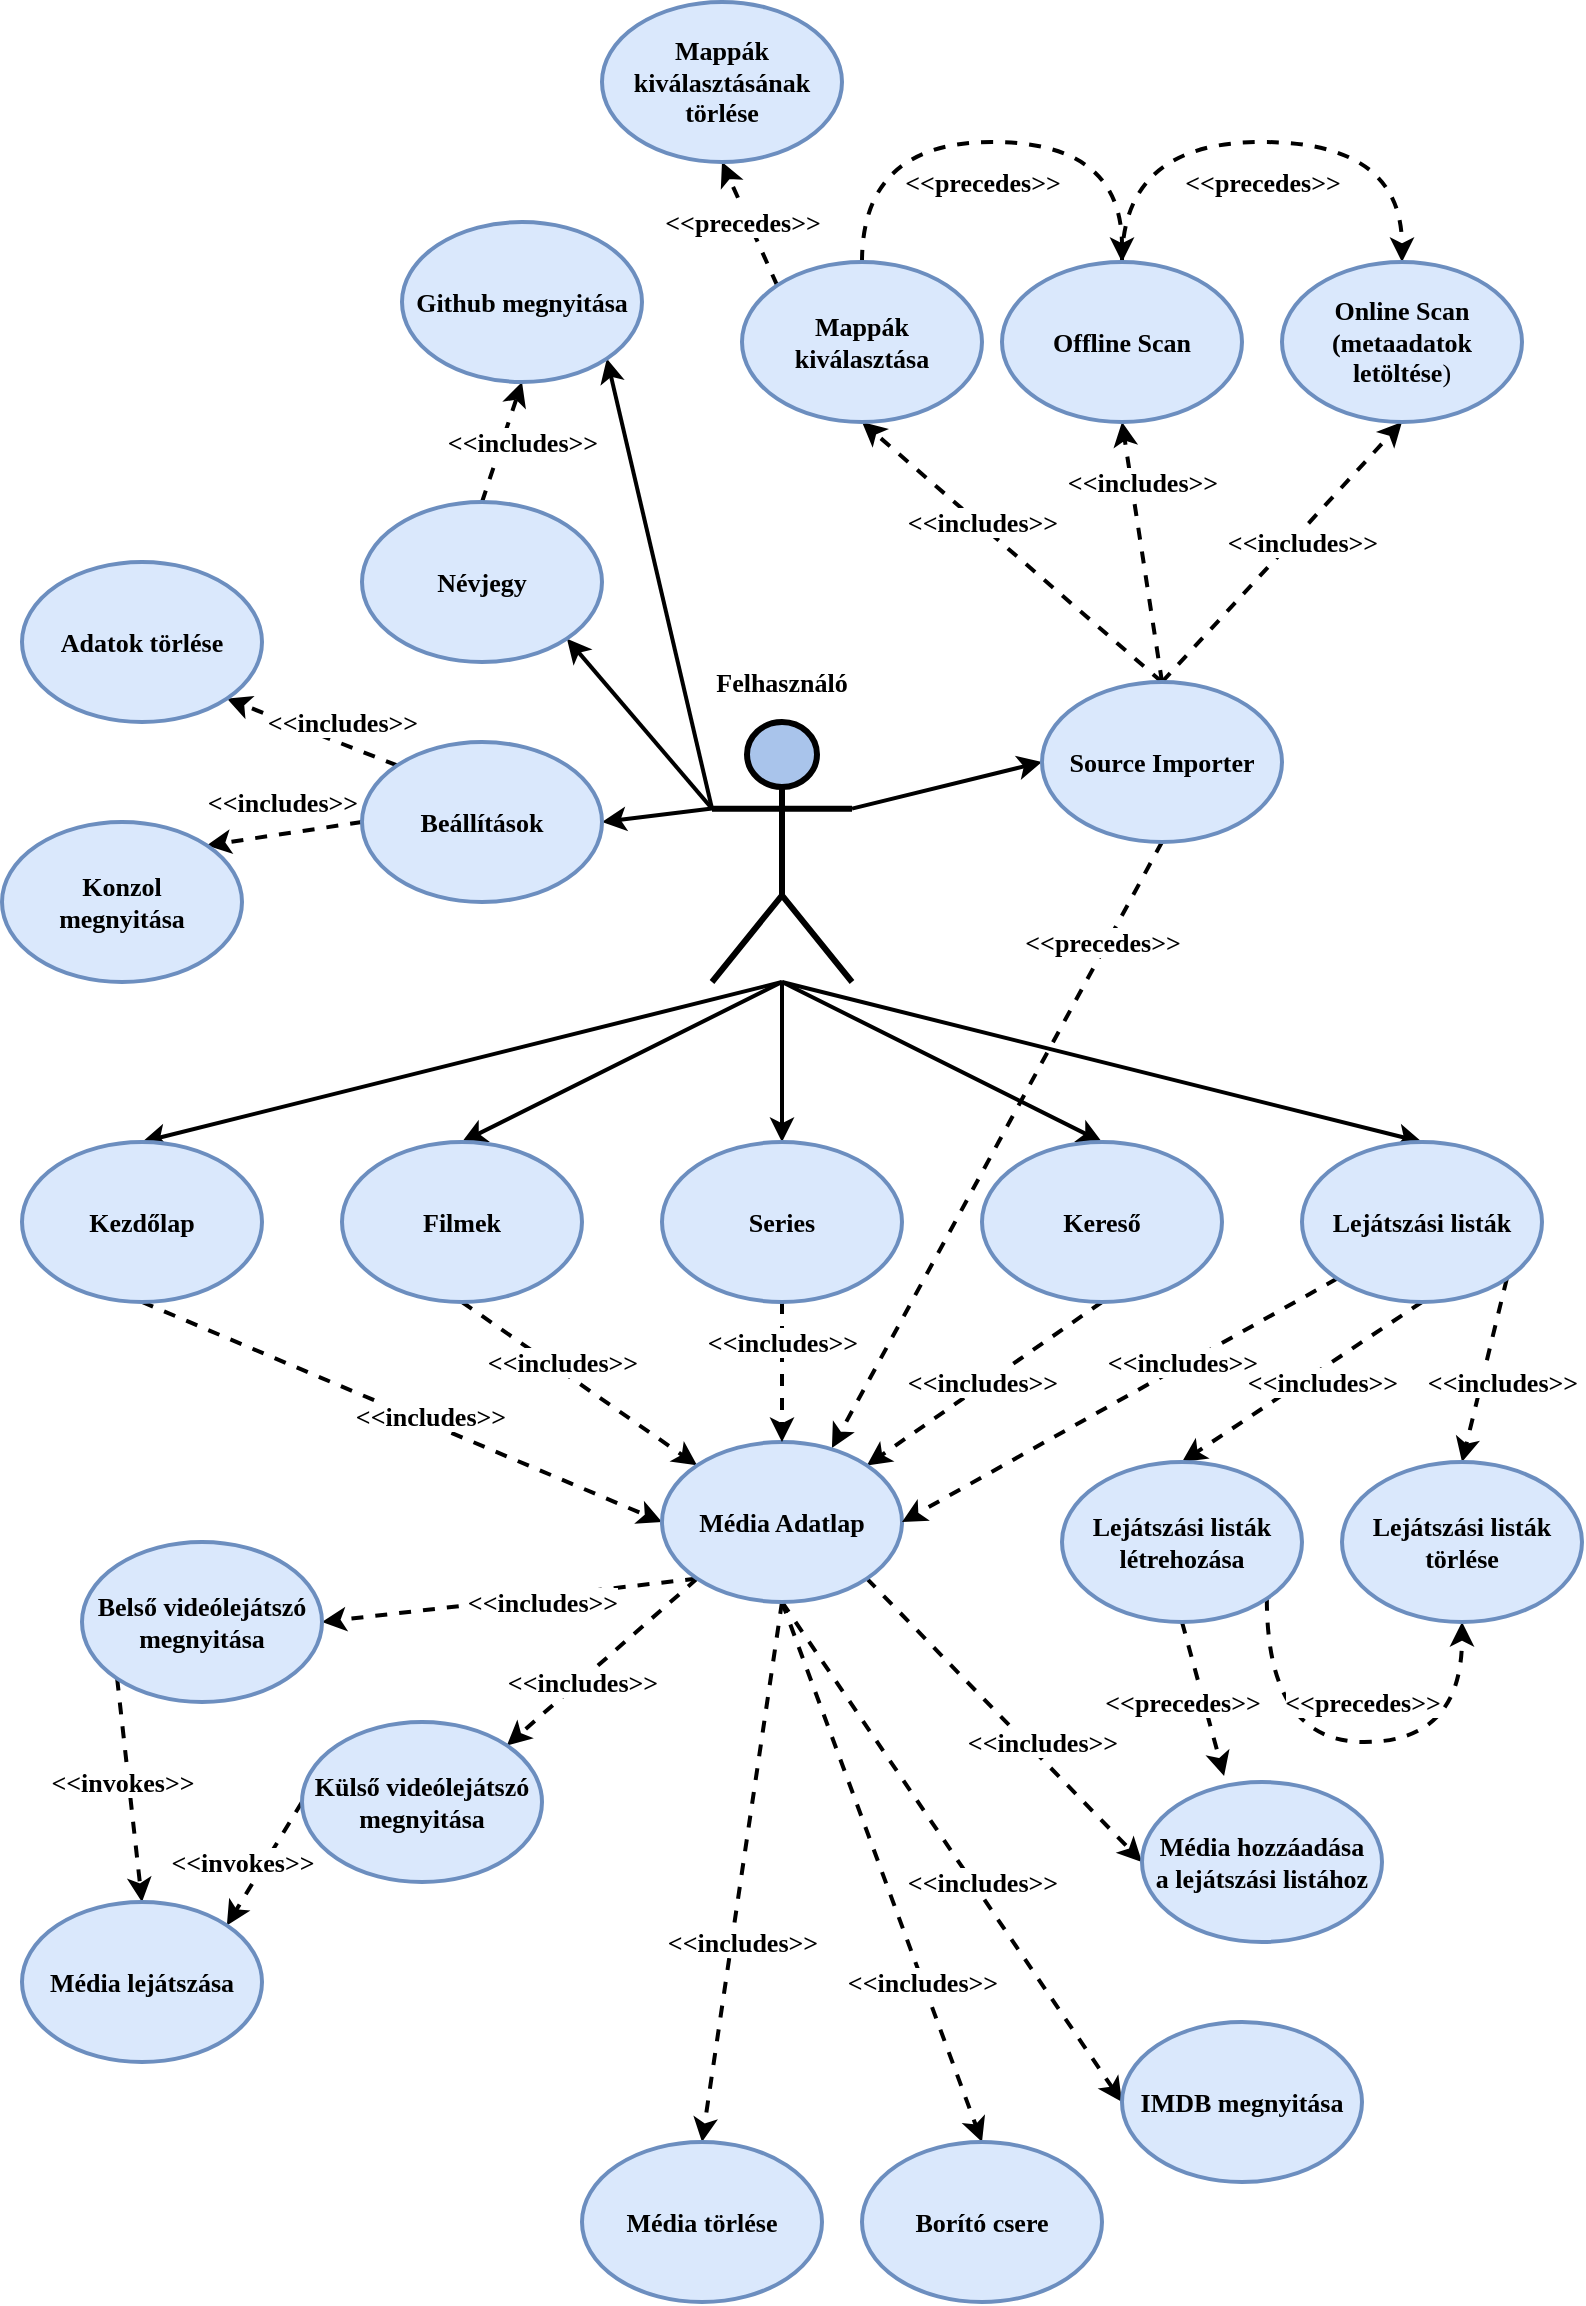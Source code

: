 <mxfile version="14.6.13" type="device"><diagram id="Ur9Gphyhb0sk22UbbtdZ" name="Page-1"><mxGraphModel dx="1422" dy="1932" grid="1" gridSize="10" guides="1" tooltips="1" connect="1" arrows="1" fold="1" page="1" pageScale="1" pageWidth="827" pageHeight="1169" math="0" shadow="0"><root><mxCell id="0"/><mxCell id="1" parent="0"/><mxCell id="7-2QCrB175cBmVZoJEUQ-9" style="edgeStyle=none;rounded=0;orthogonalLoop=1;jettySize=auto;html=1;entryX=0.5;entryY=0;entryDx=0;entryDy=0;strokeWidth=2;fontFamily=Times New Roman;fontSize=13;" parent="1" target="7-2QCrB175cBmVZoJEUQ-2" edge="1"><mxGeometry relative="1" as="geometry"><mxPoint x="420" y="440" as="sourcePoint"/></mxGeometry></mxCell><mxCell id="7-2QCrB175cBmVZoJEUQ-10" style="edgeStyle=none;rounded=0;orthogonalLoop=1;jettySize=auto;html=1;entryX=0.5;entryY=0;entryDx=0;entryDy=0;strokeWidth=2;fontFamily=Times New Roman;fontSize=13;" parent="1" target="7-2QCrB175cBmVZoJEUQ-6" edge="1"><mxGeometry relative="1" as="geometry"><mxPoint x="420" y="440" as="sourcePoint"/></mxGeometry></mxCell><mxCell id="7-2QCrB175cBmVZoJEUQ-31" style="edgeStyle=none;rounded=0;orthogonalLoop=1;jettySize=auto;html=1;entryX=0.5;entryY=0;entryDx=0;entryDy=0;strokeWidth=2;fontFamily=Times New Roman;fontSize=13;" parent="1" target="7-2QCrB175cBmVZoJEUQ-28" edge="1"><mxGeometry relative="1" as="geometry"><mxPoint x="420" y="440" as="sourcePoint"/></mxGeometry></mxCell><mxCell id="7-2QCrB175cBmVZoJEUQ-45" style="edgeStyle=none;rounded=0;orthogonalLoop=1;jettySize=auto;html=1;exitX=1;exitY=0.333;exitDx=0;exitDy=0;exitPerimeter=0;entryX=0;entryY=0.5;entryDx=0;entryDy=0;strokeWidth=2;fontFamily=Times New Roman;fontSize=13;" parent="1" source="7-2QCrB175cBmVZoJEUQ-1" target="7-2QCrB175cBmVZoJEUQ-7" edge="1"><mxGeometry relative="1" as="geometry"/></mxCell><mxCell id="7-2QCrB175cBmVZoJEUQ-58" style="edgeStyle=none;rounded=0;orthogonalLoop=1;jettySize=auto;html=1;strokeWidth=2;fontFamily=Times New Roman;fontSize=13;" parent="1" source="7-2QCrB175cBmVZoJEUQ-1" target="7-2QCrB175cBmVZoJEUQ-55" edge="1"><mxGeometry relative="1" as="geometry"/></mxCell><mxCell id="7-2QCrB175cBmVZoJEUQ-59" style="edgeStyle=none;rounded=0;orthogonalLoop=1;jettySize=auto;html=1;exitX=0;exitY=0.333;exitDx=0;exitDy=0;exitPerimeter=0;entryX=1;entryY=0.5;entryDx=0;entryDy=0;strokeWidth=2;fontFamily=Times New Roman;fontSize=13;" parent="1" source="7-2QCrB175cBmVZoJEUQ-1" target="7-2QCrB175cBmVZoJEUQ-4" edge="1"><mxGeometry relative="1" as="geometry"/></mxCell><mxCell id="QlUNa27kTFp406KBQNOQ-2" style="rounded=0;orthogonalLoop=1;jettySize=auto;html=1;exitX=0;exitY=0.333;exitDx=0;exitDy=0;exitPerimeter=0;entryX=1;entryY=1;entryDx=0;entryDy=0;strokeWidth=2;fontFamily=Times New Roman;fontSize=13;" parent="1" source="7-2QCrB175cBmVZoJEUQ-1" target="QlUNa27kTFp406KBQNOQ-1" edge="1"><mxGeometry relative="1" as="geometry"/></mxCell><mxCell id="QlUNa27kTFp406KBQNOQ-4" style="edgeStyle=none;rounded=0;orthogonalLoop=1;jettySize=auto;html=1;exitX=0;exitY=0.333;exitDx=0;exitDy=0;exitPerimeter=0;entryX=1;entryY=1;entryDx=0;entryDy=0;strokeWidth=2;fontFamily=Times New Roman;fontSize=13;" parent="1" source="7-2QCrB175cBmVZoJEUQ-1" target="QlUNa27kTFp406KBQNOQ-3" edge="1"><mxGeometry relative="1" as="geometry"/></mxCell><mxCell id="7-2QCrB175cBmVZoJEUQ-1" value="" style="shape=umlActor;verticalLabelPosition=bottom;verticalAlign=top;html=1;outlineConnect=0;strokeWidth=3;fillColor=#A9C4EB;sketch=0;shadow=0;fontFamily=Times New Roman;fontSize=13;" parent="1" vertex="1"><mxGeometry x="385" y="310" width="70" height="130" as="geometry"/></mxCell><mxCell id="7-2QCrB175cBmVZoJEUQ-16" style="edgeStyle=none;rounded=0;orthogonalLoop=1;jettySize=auto;html=1;exitX=0.5;exitY=1;exitDx=0;exitDy=0;entryX=0;entryY=0.5;entryDx=0;entryDy=0;strokeWidth=2;dashed=1;fontFamily=Times New Roman;fontSize=13;" parent="1" source="7-2QCrB175cBmVZoJEUQ-2" target="7-2QCrB175cBmVZoJEUQ-8" edge="1"><mxGeometry relative="1" as="geometry"/></mxCell><mxCell id="7-2QCrB175cBmVZoJEUQ-22" value="&lt;b style=&quot;font-size: 13px;&quot;&gt;&amp;lt;&amp;lt;includes&amp;gt;&amp;gt;&lt;/b&gt;" style="edgeLabel;html=1;align=center;verticalAlign=middle;resizable=0;points=[];fontFamily=Times New Roman;fontSize=13;" parent="7-2QCrB175cBmVZoJEUQ-16" vertex="1" connectable="0"><mxGeometry x="0.174" relative="1" as="geometry"><mxPoint x="-9" y="-8" as="offset"/></mxGeometry></mxCell><mxCell id="7-2QCrB175cBmVZoJEUQ-2" value="&lt;b style=&quot;font-size: 13px;&quot;&gt;Kezdőlap&lt;/b&gt;" style="ellipse;whiteSpace=wrap;html=1;strokeWidth=2;fillColor=#dae8fc;strokeColor=#6c8ebf;fontFamily=Times New Roman;fontSize=13;" parent="1" vertex="1"><mxGeometry x="40" y="520" width="120" height="80" as="geometry"/></mxCell><mxCell id="7-2QCrB175cBmVZoJEUQ-63" style="edgeStyle=none;rounded=0;orthogonalLoop=1;jettySize=auto;html=1;exitX=0;exitY=0;exitDx=0;exitDy=0;entryX=1;entryY=1;entryDx=0;entryDy=0;strokeWidth=2;dashed=1;fontFamily=Times New Roman;fontSize=13;" parent="1" source="7-2QCrB175cBmVZoJEUQ-4" target="7-2QCrB175cBmVZoJEUQ-60" edge="1"><mxGeometry relative="1" as="geometry"/></mxCell><mxCell id="7-2QCrB175cBmVZoJEUQ-64" style="edgeStyle=none;rounded=0;orthogonalLoop=1;jettySize=auto;html=1;exitX=0;exitY=0.5;exitDx=0;exitDy=0;entryX=1;entryY=0;entryDx=0;entryDy=0;strokeWidth=2;dashed=1;fontFamily=Times New Roman;fontSize=13;" parent="1" source="7-2QCrB175cBmVZoJEUQ-4" target="7-2QCrB175cBmVZoJEUQ-61" edge="1"><mxGeometry relative="1" as="geometry"/></mxCell><mxCell id="7-2QCrB175cBmVZoJEUQ-4" value="&lt;b style=&quot;font-size: 13px;&quot;&gt;Beállítások&lt;/b&gt;" style="ellipse;whiteSpace=wrap;html=1;strokeWidth=2;fillColor=#dae8fc;strokeColor=#6c8ebf;fontFamily=Times New Roman;fontSize=13;" parent="1" vertex="1"><mxGeometry x="210" y="320" width="120" height="80" as="geometry"/></mxCell><mxCell id="7-2QCrB175cBmVZoJEUQ-14" style="edgeStyle=none;rounded=0;orthogonalLoop=1;jettySize=auto;html=1;strokeWidth=2;entryX=0.5;entryY=0;entryDx=0;entryDy=0;fontFamily=Times New Roman;fontSize=13;" parent="1" target="7-2QCrB175cBmVZoJEUQ-5" edge="1"><mxGeometry relative="1" as="geometry"><mxPoint x="420" y="440" as="sourcePoint"/><mxPoint x="460" y="480" as="targetPoint"/></mxGeometry></mxCell><mxCell id="7-2QCrB175cBmVZoJEUQ-17" style="edgeStyle=none;rounded=0;orthogonalLoop=1;jettySize=auto;html=1;exitX=0.5;exitY=1;exitDx=0;exitDy=0;entryX=0;entryY=0;entryDx=0;entryDy=0;strokeWidth=2;dashed=1;fontFamily=Times New Roman;fontSize=13;" parent="1" source="7-2QCrB175cBmVZoJEUQ-5" target="7-2QCrB175cBmVZoJEUQ-8" edge="1"><mxGeometry relative="1" as="geometry"/></mxCell><mxCell id="7-2QCrB175cBmVZoJEUQ-5" value="&lt;b style=&quot;font-size: 13px;&quot;&gt;Filmek&lt;/b&gt;" style="ellipse;whiteSpace=wrap;html=1;strokeWidth=2;fillColor=#dae8fc;strokeColor=#6c8ebf;fontFamily=Times New Roman;fontSize=13;" parent="1" vertex="1"><mxGeometry x="200" y="520" width="120" height="80" as="geometry"/></mxCell><mxCell id="7-2QCrB175cBmVZoJEUQ-18" style="edgeStyle=none;rounded=0;orthogonalLoop=1;jettySize=auto;html=1;exitX=0.5;exitY=1;exitDx=0;exitDy=0;entryX=1;entryY=0;entryDx=0;entryDy=0;strokeWidth=2;dashed=1;fontFamily=Times New Roman;fontSize=13;" parent="1" source="7-2QCrB175cBmVZoJEUQ-6" target="7-2QCrB175cBmVZoJEUQ-8" edge="1"><mxGeometry relative="1" as="geometry"/></mxCell><mxCell id="7-2QCrB175cBmVZoJEUQ-6" value="&lt;b style=&quot;font-size: 13px;&quot;&gt;Kereső&lt;/b&gt;" style="ellipse;whiteSpace=wrap;html=1;strokeWidth=2;fillColor=#dae8fc;strokeColor=#6c8ebf;fontFamily=Times New Roman;fontSize=13;" parent="1" vertex="1"><mxGeometry x="520" y="520" width="120" height="80" as="geometry"/></mxCell><mxCell id="7-2QCrB175cBmVZoJEUQ-49" style="edgeStyle=none;rounded=0;orthogonalLoop=1;jettySize=auto;html=1;exitX=0.5;exitY=0;exitDx=0;exitDy=0;entryX=0.5;entryY=1;entryDx=0;entryDy=0;strokeWidth=2;dashed=1;fontFamily=Times New Roman;fontSize=13;" parent="1" source="7-2QCrB175cBmVZoJEUQ-7" target="7-2QCrB175cBmVZoJEUQ-46" edge="1"><mxGeometry relative="1" as="geometry"/></mxCell><mxCell id="7-2QCrB175cBmVZoJEUQ-50" style="edgeStyle=none;rounded=0;orthogonalLoop=1;jettySize=auto;html=1;exitX=0.5;exitY=0;exitDx=0;exitDy=0;entryX=0.5;entryY=1;entryDx=0;entryDy=0;strokeWidth=2;dashed=1;fontFamily=Times New Roman;fontSize=13;" parent="1" source="7-2QCrB175cBmVZoJEUQ-7" target="7-2QCrB175cBmVZoJEUQ-48" edge="1"><mxGeometry relative="1" as="geometry"/></mxCell><mxCell id="7-2QCrB175cBmVZoJEUQ-51" style="edgeStyle=none;rounded=0;orthogonalLoop=1;jettySize=auto;html=1;exitX=0.5;exitY=0;exitDx=0;exitDy=0;entryX=0.5;entryY=1;entryDx=0;entryDy=0;strokeWidth=2;dashed=1;fontFamily=Times New Roman;fontSize=13;" parent="1" source="7-2QCrB175cBmVZoJEUQ-7" target="7-2QCrB175cBmVZoJEUQ-47" edge="1"><mxGeometry relative="1" as="geometry"/></mxCell><mxCell id="fYKskzYv3Tn3ktSkoDyI-10" style="rounded=0;orthogonalLoop=1;jettySize=auto;html=1;exitX=0.5;exitY=1;exitDx=0;exitDy=0;entryX=0.708;entryY=0.038;entryDx=0;entryDy=0;entryPerimeter=0;dashed=1;strokeWidth=2;fontFamily=Times New Roman;fontSize=13;" parent="1" source="7-2QCrB175cBmVZoJEUQ-7" target="7-2QCrB175cBmVZoJEUQ-8" edge="1"><mxGeometry relative="1" as="geometry"/></mxCell><mxCell id="7-2QCrB175cBmVZoJEUQ-7" value="&lt;b style=&quot;font-size: 13px;&quot;&gt;Source Importer&lt;/b&gt;" style="ellipse;whiteSpace=wrap;html=1;strokeWidth=2;fillColor=#dae8fc;strokeColor=#6c8ebf;sketch=0;fontFamily=Times New Roman;fontSize=13;" parent="1" vertex="1"><mxGeometry x="550" y="290" width="120" height="80" as="geometry"/></mxCell><mxCell id="7-2QCrB175cBmVZoJEUQ-20" style="edgeStyle=none;rounded=0;orthogonalLoop=1;jettySize=auto;html=1;exitX=0;exitY=1;exitDx=0;exitDy=0;entryX=1;entryY=0.5;entryDx=0;entryDy=0;strokeWidth=2;dashed=1;fontFamily=Times New Roman;fontSize=13;" parent="1" source="7-2QCrB175cBmVZoJEUQ-8" target="7-2QCrB175cBmVZoJEUQ-15" edge="1"><mxGeometry relative="1" as="geometry"/></mxCell><mxCell id="7-2QCrB175cBmVZoJEUQ-21" style="edgeStyle=none;rounded=0;orthogonalLoop=1;jettySize=auto;html=1;exitX=0;exitY=1;exitDx=0;exitDy=0;entryX=1;entryY=0;entryDx=0;entryDy=0;strokeWidth=2;dashed=1;fontFamily=Times New Roman;fontSize=13;" parent="1" source="7-2QCrB175cBmVZoJEUQ-8" target="7-2QCrB175cBmVZoJEUQ-19" edge="1"><mxGeometry relative="1" as="geometry"/></mxCell><mxCell id="7-2QCrB175cBmVZoJEUQ-38" style="edgeStyle=none;rounded=0;orthogonalLoop=1;jettySize=auto;html=1;exitX=0.5;exitY=1;exitDx=0;exitDy=0;dashed=1;strokeWidth=2;entryX=0;entryY=0.5;entryDx=0;entryDy=0;fontFamily=Times New Roman;fontSize=13;" parent="1" source="7-2QCrB175cBmVZoJEUQ-8" target="7-2QCrB175cBmVZoJEUQ-39" edge="1"><mxGeometry relative="1" as="geometry"><mxPoint x="660" y="760" as="targetPoint"/></mxGeometry></mxCell><mxCell id="7-2QCrB175cBmVZoJEUQ-42" style="edgeStyle=none;rounded=0;orthogonalLoop=1;jettySize=auto;html=1;exitX=1;exitY=1;exitDx=0;exitDy=0;entryX=0;entryY=0.5;entryDx=0;entryDy=0;dashed=1;strokeWidth=2;fontFamily=Times New Roman;fontSize=13;" parent="1" source="7-2QCrB175cBmVZoJEUQ-8" target="7-2QCrB175cBmVZoJEUQ-40" edge="1"><mxGeometry relative="1" as="geometry"/></mxCell><mxCell id="nH1bUZbC60TSk3gSynKP-2" style="rounded=0;orthogonalLoop=1;jettySize=auto;html=1;exitX=0.5;exitY=1;exitDx=0;exitDy=0;entryX=0.5;entryY=0;entryDx=0;entryDy=0;strokeWidth=2;dashed=1;fontFamily=Times New Roman;fontSize=13;" parent="1" source="7-2QCrB175cBmVZoJEUQ-8" target="nH1bUZbC60TSk3gSynKP-1" edge="1"><mxGeometry relative="1" as="geometry"/></mxCell><mxCell id="nH1bUZbC60TSk3gSynKP-5" style="edgeStyle=none;rounded=0;orthogonalLoop=1;jettySize=auto;html=1;exitX=0.5;exitY=1;exitDx=0;exitDy=0;entryX=0.5;entryY=0;entryDx=0;entryDy=0;dashed=1;strokeWidth=2;fontFamily=Times New Roman;fontSize=13;" parent="1" source="7-2QCrB175cBmVZoJEUQ-8" target="nH1bUZbC60TSk3gSynKP-4" edge="1"><mxGeometry relative="1" as="geometry"/></mxCell><mxCell id="7-2QCrB175cBmVZoJEUQ-8" value="&lt;b style=&quot;font-size: 13px;&quot;&gt;Média Adatlap&lt;/b&gt;" style="ellipse;whiteSpace=wrap;html=1;strokeWidth=2;fillColor=#dae8fc;strokeColor=#6c8ebf;fontFamily=Times New Roman;fontSize=13;" parent="1" vertex="1"><mxGeometry x="360" y="670" width="120" height="80" as="geometry"/></mxCell><mxCell id="7-2QCrB175cBmVZoJEUQ-12" value="&lt;b style=&quot;font-size: 13px;&quot;&gt;Felhasználó&lt;/b&gt;" style="text;html=1;align=center;verticalAlign=middle;whiteSpace=wrap;rounded=0;fontFamily=Times New Roman;fontSize=13;" parent="1" vertex="1"><mxGeometry x="370" y="280" width="100" height="20" as="geometry"/></mxCell><mxCell id="7-2QCrB175cBmVZoJEUQ-72" style="edgeStyle=none;rounded=0;orthogonalLoop=1;jettySize=auto;html=1;exitX=0;exitY=1;exitDx=0;exitDy=0;entryX=0.5;entryY=0;entryDx=0;entryDy=0;dashed=1;strokeWidth=2;fontFamily=Times New Roman;fontSize=13;" parent="1" source="7-2QCrB175cBmVZoJEUQ-15" target="7-2QCrB175cBmVZoJEUQ-71" edge="1"><mxGeometry relative="1" as="geometry"/></mxCell><mxCell id="7-2QCrB175cBmVZoJEUQ-15" value="&lt;div style=&quot;font-size: 13px;&quot;&gt;&lt;b style=&quot;font-size: 13px;&quot;&gt;Belső videólejátszó&lt;/b&gt;&lt;/div&gt;&lt;div style=&quot;font-size: 13px;&quot;&gt;&lt;b style=&quot;font-size: 13px;&quot;&gt;megnyitása&lt;/b&gt;&lt;br style=&quot;font-size: 13px;&quot;&gt;&lt;/div&gt;" style="ellipse;whiteSpace=wrap;html=1;strokeWidth=2;fillColor=#dae8fc;strokeColor=#6c8ebf;fontFamily=Times New Roman;fontSize=13;" parent="1" vertex="1"><mxGeometry x="70" y="720" width="120" height="80" as="geometry"/></mxCell><mxCell id="7-2QCrB175cBmVZoJEUQ-73" style="edgeStyle=none;rounded=0;orthogonalLoop=1;jettySize=auto;html=1;exitX=0;exitY=0.5;exitDx=0;exitDy=0;entryX=1;entryY=0;entryDx=0;entryDy=0;dashed=1;strokeWidth=2;fontFamily=Times New Roman;fontSize=13;" parent="1" source="7-2QCrB175cBmVZoJEUQ-19" target="7-2QCrB175cBmVZoJEUQ-71" edge="1"><mxGeometry relative="1" as="geometry"/></mxCell><mxCell id="7-2QCrB175cBmVZoJEUQ-19" value="&lt;div style=&quot;font-size: 13px;&quot;&gt;&lt;b style=&quot;font-size: 13px;&quot;&gt;Külső videólejátszó&lt;/b&gt;&lt;/div&gt;&lt;div style=&quot;font-size: 13px;&quot;&gt;&lt;b style=&quot;font-size: 13px;&quot;&gt;megnyitása&lt;br style=&quot;font-size: 13px;&quot;&gt;&lt;/b&gt;&lt;/div&gt;" style="ellipse;whiteSpace=wrap;html=1;strokeWidth=2;fillColor=#dae8fc;strokeColor=#6c8ebf;fontFamily=Times New Roman;fontSize=13;" parent="1" vertex="1"><mxGeometry x="180" y="810" width="120" height="80" as="geometry"/></mxCell><mxCell id="7-2QCrB175cBmVZoJEUQ-24" value="&lt;b style=&quot;font-size: 13px;&quot;&gt;&amp;lt;&amp;lt;includes&amp;gt;&amp;gt;&lt;/b&gt;" style="edgeLabel;html=1;align=center;verticalAlign=middle;resizable=0;points=[];fontFamily=Times New Roman;fontSize=13;" parent="1" vertex="1" connectable="0"><mxGeometry x="309.997" y="630.0" as="geometry"/></mxCell><mxCell id="7-2QCrB175cBmVZoJEUQ-25" value="&lt;b style=&quot;font-size: 13px;&quot;&gt;&amp;lt;&amp;lt;includes&amp;gt;&amp;gt;&lt;/b&gt;" style="edgeLabel;html=1;align=center;verticalAlign=middle;resizable=0;points=[];fontFamily=Times New Roman;fontSize=13;" parent="1" vertex="1" connectable="0"><mxGeometry x="519.997" y="640.0" as="geometry"/></mxCell><mxCell id="7-2QCrB175cBmVZoJEUQ-26" value="&lt;b style=&quot;font-size: 13px;&quot;&gt;&amp;lt;&amp;lt;includes&amp;gt;&amp;gt;&lt;/b&gt;" style="edgeLabel;html=1;align=center;verticalAlign=middle;resizable=0;points=[];fontFamily=Times New Roman;fontSize=13;" parent="1" vertex="1" connectable="0"><mxGeometry x="319.997" y="790.0" as="geometry"/></mxCell><mxCell id="7-2QCrB175cBmVZoJEUQ-27" value="&lt;b style=&quot;font-size: 13px;&quot;&gt;&amp;lt;&amp;lt;includes&amp;gt;&amp;gt;&lt;/b&gt;" style="edgeLabel;html=1;align=center;verticalAlign=middle;resizable=0;points=[];fontFamily=Times New Roman;fontSize=13;" parent="1" vertex="1" connectable="0"><mxGeometry x="299.997" y="750.0" as="geometry"/></mxCell><mxCell id="7-2QCrB175cBmVZoJEUQ-29" style="edgeStyle=none;rounded=0;orthogonalLoop=1;jettySize=auto;html=1;exitX=0;exitY=1;exitDx=0;exitDy=0;entryX=1;entryY=0.5;entryDx=0;entryDy=0;dashed=1;strokeWidth=2;fontFamily=Times New Roman;fontSize=13;" parent="1" source="7-2QCrB175cBmVZoJEUQ-28" target="7-2QCrB175cBmVZoJEUQ-8" edge="1"><mxGeometry relative="1" as="geometry"/></mxCell><mxCell id="7-2QCrB175cBmVZoJEUQ-34" style="edgeStyle=none;rounded=0;orthogonalLoop=1;jettySize=auto;html=1;exitX=0.5;exitY=1;exitDx=0;exitDy=0;entryX=0.5;entryY=0;entryDx=0;entryDy=0;strokeWidth=2;dashed=1;fontFamily=Times New Roman;fontSize=13;" parent="1" source="7-2QCrB175cBmVZoJEUQ-28" target="7-2QCrB175cBmVZoJEUQ-32" edge="1"><mxGeometry relative="1" as="geometry"/></mxCell><mxCell id="7-2QCrB175cBmVZoJEUQ-35" style="edgeStyle=none;rounded=0;orthogonalLoop=1;jettySize=auto;html=1;exitX=1;exitY=1;exitDx=0;exitDy=0;entryX=0.5;entryY=0;entryDx=0;entryDy=0;strokeWidth=2;dashed=1;fontFamily=Times New Roman;fontSize=13;" parent="1" source="7-2QCrB175cBmVZoJEUQ-28" target="7-2QCrB175cBmVZoJEUQ-33" edge="1"><mxGeometry relative="1" as="geometry"/></mxCell><mxCell id="7-2QCrB175cBmVZoJEUQ-28" value="&lt;b style=&quot;font-size: 13px;&quot;&gt;Lejátszási listák&lt;/b&gt;" style="ellipse;whiteSpace=wrap;html=1;strokeWidth=2;fillColor=#dae8fc;strokeColor=#6c8ebf;fontFamily=Times New Roman;fontSize=13;" parent="1" vertex="1"><mxGeometry x="680" y="520" width="120" height="80" as="geometry"/></mxCell><mxCell id="7-2QCrB175cBmVZoJEUQ-30" value="&lt;b style=&quot;font-size: 13px;&quot;&gt;&amp;lt;&amp;lt;includes&amp;gt;&amp;gt;&lt;/b&gt;" style="edgeLabel;html=1;align=center;verticalAlign=middle;resizable=0;points=[];fontFamily=Times New Roman;fontSize=13;" parent="1" vertex="1" connectable="0"><mxGeometry x="619.997" y="630.0" as="geometry"/></mxCell><mxCell id="7-2QCrB175cBmVZoJEUQ-78" style="edgeStyle=orthogonalEdgeStyle;rounded=0;orthogonalLoop=1;jettySize=auto;html=1;entryX=0.5;entryY=1;entryDx=0;entryDy=0;dashed=1;strokeWidth=2;exitX=1;exitY=1;exitDx=0;exitDy=0;curved=1;fontFamily=Times New Roman;fontSize=13;" parent="1" source="7-2QCrB175cBmVZoJEUQ-32" target="7-2QCrB175cBmVZoJEUQ-33" edge="1"><mxGeometry relative="1" as="geometry"><mxPoint x="679" y="740" as="sourcePoint"/><Array as="points"><mxPoint x="662" y="820"/><mxPoint x="760" y="820"/></Array></mxGeometry></mxCell><mxCell id="7-2QCrB175cBmVZoJEUQ-80" style="edgeStyle=none;rounded=0;orthogonalLoop=1;jettySize=auto;html=1;exitX=0.5;exitY=1;exitDx=0;exitDy=0;entryX=0.342;entryY=-0.037;entryDx=0;entryDy=0;dashed=1;strokeWidth=2;entryPerimeter=0;fontFamily=Times New Roman;fontSize=13;" parent="1" source="7-2QCrB175cBmVZoJEUQ-32" target="7-2QCrB175cBmVZoJEUQ-40" edge="1"><mxGeometry relative="1" as="geometry"/></mxCell><mxCell id="7-2QCrB175cBmVZoJEUQ-32" value="&lt;div style=&quot;font-size: 13px;&quot;&gt;&lt;b style=&quot;font-size: 13px;&quot;&gt;Lejátszási listák&lt;/b&gt;&lt;/div&gt;&lt;div style=&quot;font-size: 13px;&quot;&gt;&lt;b style=&quot;font-size: 13px;&quot;&gt;létrehozása&lt;br style=&quot;font-size: 13px;&quot;&gt;&lt;/b&gt;&lt;/div&gt;" style="ellipse;whiteSpace=wrap;html=1;strokeWidth=2;fillColor=#dae8fc;strokeColor=#6c8ebf;fontFamily=Times New Roman;fontSize=13;" parent="1" vertex="1"><mxGeometry x="560" y="680" width="120" height="80" as="geometry"/></mxCell><mxCell id="7-2QCrB175cBmVZoJEUQ-33" value="&lt;b style=&quot;font-size: 13px;&quot;&gt;Lejátszási listák törlése&lt;br style=&quot;font-size: 13px;&quot;&gt;&lt;/b&gt;" style="ellipse;whiteSpace=wrap;html=1;strokeWidth=2;fillColor=#dae8fc;strokeColor=#6c8ebf;fontFamily=Times New Roman;fontSize=13;" parent="1" vertex="1"><mxGeometry x="700" y="680" width="120" height="80" as="geometry"/></mxCell><mxCell id="7-2QCrB175cBmVZoJEUQ-39" value="&lt;b style=&quot;font-size: 13px;&quot;&gt;IMDB megnyitása&lt;/b&gt;" style="ellipse;whiteSpace=wrap;html=1;strokeWidth=2;fillColor=#dae8fc;strokeColor=#6c8ebf;fontFamily=Times New Roman;fontSize=13;" parent="1" vertex="1"><mxGeometry x="590" y="960" width="120" height="80" as="geometry"/></mxCell><mxCell id="7-2QCrB175cBmVZoJEUQ-40" value="&lt;div style=&quot;font-size: 13px;&quot;&gt;&lt;b style=&quot;font-size: 13px;&quot;&gt;Média hozzáadása&lt;/b&gt;&lt;/div&gt;&lt;div style=&quot;font-size: 13px;&quot;&gt;&lt;b style=&quot;font-size: 13px;&quot;&gt;a lejátszási listához&lt;br style=&quot;font-size: 13px;&quot;&gt; &lt;/b&gt;&lt;/div&gt;" style="ellipse;whiteSpace=wrap;html=1;strokeWidth=2;fillColor=#dae8fc;strokeColor=#6c8ebf;fontFamily=Times New Roman;fontSize=13;" parent="1" vertex="1"><mxGeometry x="600" y="840" width="120" height="80" as="geometry"/></mxCell><mxCell id="7-2QCrB175cBmVZoJEUQ-43" value="&lt;b style=&quot;font-size: 13px;&quot;&gt;&amp;lt;&amp;lt;includes&amp;gt;&amp;gt;&lt;/b&gt;" style="edgeLabel;html=1;align=center;verticalAlign=middle;resizable=0;points=[];fontFamily=Times New Roman;fontSize=13;" parent="1" vertex="1" connectable="0"><mxGeometry x="549.997" y="820.0" as="geometry"/></mxCell><mxCell id="7-2QCrB175cBmVZoJEUQ-44" value="&lt;b style=&quot;font-size: 13px;&quot;&gt;&amp;lt;&amp;lt;includes&amp;gt;&amp;gt;&lt;/b&gt;" style="edgeLabel;html=1;align=center;verticalAlign=middle;resizable=0;points=[];fontFamily=Times New Roman;fontSize=13;" parent="1" vertex="1" connectable="0"><mxGeometry x="519.997" y="890.0" as="geometry"/></mxCell><mxCell id="fYKskzYv3Tn3ktSkoDyI-5" style="edgeStyle=orthogonalEdgeStyle;curved=1;rounded=0;orthogonalLoop=1;jettySize=auto;html=1;exitX=0.5;exitY=0;exitDx=0;exitDy=0;entryX=0.5;entryY=0;entryDx=0;entryDy=0;dashed=1;strokeWidth=2;fontFamily=Times New Roman;fontSize=13;" parent="1" source="7-2QCrB175cBmVZoJEUQ-46" target="7-2QCrB175cBmVZoJEUQ-47" edge="1"><mxGeometry relative="1" as="geometry"><Array as="points"><mxPoint x="460" y="20"/><mxPoint x="590" y="20"/></Array></mxGeometry></mxCell><mxCell id="QlUNa27kTFp406KBQNOQ-7" style="edgeStyle=none;rounded=0;orthogonalLoop=1;jettySize=auto;html=1;exitX=0;exitY=0;exitDx=0;exitDy=0;dashed=1;strokeWidth=2;entryX=0.5;entryY=1;entryDx=0;entryDy=0;fontFamily=Times New Roman;fontSize=13;" parent="1" source="7-2QCrB175cBmVZoJEUQ-46" target="QlUNa27kTFp406KBQNOQ-8" edge="1"><mxGeometry relative="1" as="geometry"><mxPoint x="400" y="30" as="targetPoint"/></mxGeometry></mxCell><mxCell id="7-2QCrB175cBmVZoJEUQ-46" value="&lt;div style=&quot;font-size: 13px;&quot;&gt;&lt;b style=&quot;font-size: 13px;&quot;&gt;Mappák&lt;/b&gt;&lt;/div&gt;&lt;div style=&quot;font-size: 13px;&quot;&gt;&lt;b style=&quot;font-size: 13px;&quot;&gt;kiválasztása&lt;/b&gt;&lt;/div&gt;" style="ellipse;whiteSpace=wrap;html=1;strokeWidth=2;fillColor=#dae8fc;strokeColor=#6c8ebf;fontFamily=Times New Roman;fontSize=13;" parent="1" vertex="1"><mxGeometry x="400" y="80" width="120" height="80" as="geometry"/></mxCell><mxCell id="fYKskzYv3Tn3ktSkoDyI-2" style="edgeStyle=orthogonalEdgeStyle;rounded=0;orthogonalLoop=1;jettySize=auto;html=1;exitX=0.5;exitY=0;exitDx=0;exitDy=0;entryX=0.5;entryY=0;entryDx=0;entryDy=0;curved=1;dashed=1;strokeWidth=2;fontFamily=Times New Roman;fontSize=13;" parent="1" source="7-2QCrB175cBmVZoJEUQ-47" target="7-2QCrB175cBmVZoJEUQ-48" edge="1"><mxGeometry relative="1" as="geometry"><Array as="points"><mxPoint x="590" y="20"/><mxPoint x="730" y="20"/></Array></mxGeometry></mxCell><mxCell id="7-2QCrB175cBmVZoJEUQ-47" value="&lt;b style=&quot;font-size: 13px;&quot;&gt;Offline Scan&lt;/b&gt;" style="ellipse;whiteSpace=wrap;html=1;strokeWidth=2;fillColor=#dae8fc;strokeColor=#6c8ebf;fontFamily=Times New Roman;fontSize=13;" parent="1" vertex="1"><mxGeometry x="530" y="80" width="120" height="80" as="geometry"/></mxCell><mxCell id="7-2QCrB175cBmVZoJEUQ-48" value="&lt;div style=&quot;font-size: 13px;&quot;&gt;&lt;b style=&quot;font-size: 13px;&quot;&gt;Online Scan&lt;/b&gt;&lt;/div&gt;&lt;div style=&quot;font-size: 13px;&quot;&gt;&lt;b style=&quot;font-size: 13px;&quot;&gt;(metaadatok letöltése&lt;/b&gt;)&lt;br style=&quot;font-size: 13px;&quot;&gt;&lt;/div&gt;" style="ellipse;whiteSpace=wrap;html=1;strokeWidth=2;fillColor=#dae8fc;strokeColor=#6c8ebf;fontFamily=Times New Roman;fontSize=13;" parent="1" vertex="1"><mxGeometry x="670" y="80" width="120" height="80" as="geometry"/></mxCell><mxCell id="7-2QCrB175cBmVZoJEUQ-52" value="&lt;b style=&quot;font-size: 13px;&quot;&gt;&amp;lt;&amp;lt;includes&amp;gt;&amp;gt;&lt;/b&gt;" style="edgeLabel;html=1;align=center;verticalAlign=middle;resizable=0;points=[];fontFamily=Times New Roman;fontSize=13;" parent="1" vertex="1" connectable="0"><mxGeometry x="519.997" y="210.0" as="geometry"/></mxCell><mxCell id="7-2QCrB175cBmVZoJEUQ-53" value="&lt;b style=&quot;font-size: 13px;&quot;&gt;&amp;lt;&amp;lt;includes&amp;gt;&amp;gt;&lt;/b&gt;" style="edgeLabel;html=1;align=center;verticalAlign=middle;resizable=0;points=[];fontFamily=Times New Roman;fontSize=13;" parent="1" vertex="1" connectable="0"><mxGeometry x="599.997" y="190.0" as="geometry"/></mxCell><mxCell id="7-2QCrB175cBmVZoJEUQ-54" value="&lt;b style=&quot;font-size: 13px;&quot;&gt;&amp;lt;&amp;lt;includes&amp;gt;&amp;gt;&lt;/b&gt;" style="edgeLabel;html=1;align=center;verticalAlign=middle;resizable=0;points=[];fontFamily=Times New Roman;fontSize=13;" parent="1" vertex="1" connectable="0"><mxGeometry x="679.997" y="220.0" as="geometry"/></mxCell><mxCell id="7-2QCrB175cBmVZoJEUQ-56" style="edgeStyle=none;rounded=0;orthogonalLoop=1;jettySize=auto;html=1;exitX=0.5;exitY=1;exitDx=0;exitDy=0;entryX=0.5;entryY=0;entryDx=0;entryDy=0;dashed=1;strokeWidth=2;fontFamily=Times New Roman;fontSize=13;" parent="1" source="7-2QCrB175cBmVZoJEUQ-55" target="7-2QCrB175cBmVZoJEUQ-8" edge="1"><mxGeometry relative="1" as="geometry"/></mxCell><mxCell id="7-2QCrB175cBmVZoJEUQ-55" value="&lt;b style=&quot;font-size: 13px;&quot;&gt;Series&lt;/b&gt;" style="ellipse;whiteSpace=wrap;html=1;strokeWidth=2;fillColor=#dae8fc;strokeColor=#6c8ebf;fontFamily=Times New Roman;fontSize=13;" parent="1" vertex="1"><mxGeometry x="360" y="520" width="120" height="80" as="geometry"/></mxCell><mxCell id="7-2QCrB175cBmVZoJEUQ-57" value="&lt;b style=&quot;font-size: 13px;&quot;&gt;&amp;lt;&amp;lt;includes&amp;gt;&amp;gt;&lt;/b&gt;" style="edgeLabel;html=1;align=center;verticalAlign=middle;resizable=0;points=[];fontFamily=Times New Roman;fontSize=13;" parent="1" vertex="1" connectable="0"><mxGeometry x="419.997" y="620.0" as="geometry"/></mxCell><mxCell id="7-2QCrB175cBmVZoJEUQ-60" value="&lt;b style=&quot;font-size: 13px;&quot;&gt;Adatok törlése&lt;/b&gt;" style="ellipse;whiteSpace=wrap;html=1;strokeWidth=2;fillColor=#dae8fc;strokeColor=#6c8ebf;fontFamily=Times New Roman;fontSize=13;" parent="1" vertex="1"><mxGeometry x="40" y="230" width="120" height="80" as="geometry"/></mxCell><mxCell id="7-2QCrB175cBmVZoJEUQ-61" value="&lt;div style=&quot;font-size: 13px;&quot;&gt;&lt;b style=&quot;font-size: 13px;&quot;&gt;Konzol&lt;/b&gt;&lt;/div&gt;&lt;div style=&quot;font-size: 13px;&quot;&gt;&lt;b style=&quot;font-size: 13px;&quot;&gt;megnyitása&lt;/b&gt;&lt;/div&gt;" style="ellipse;whiteSpace=wrap;html=1;strokeWidth=2;fillColor=#dae8fc;strokeColor=#6c8ebf;fontFamily=Times New Roman;fontSize=13;" parent="1" vertex="1"><mxGeometry x="30" y="360" width="120" height="80" as="geometry"/></mxCell><mxCell id="7-2QCrB175cBmVZoJEUQ-66" value="&lt;b style=&quot;font-size: 13px;&quot;&gt;&amp;lt;&amp;lt;includes&amp;gt;&amp;gt;&lt;/b&gt;" style="edgeLabel;html=1;align=center;verticalAlign=middle;resizable=0;points=[];fontFamily=Times New Roman;fontSize=13;" parent="1" vertex="1" connectable="0"><mxGeometry x="199.997" y="310.0" as="geometry"/></mxCell><mxCell id="7-2QCrB175cBmVZoJEUQ-71" value="&lt;b style=&quot;font-size: 13px;&quot;&gt;Média lejátszása&lt;/b&gt;" style="ellipse;whiteSpace=wrap;html=1;strokeWidth=2;fillColor=#dae8fc;strokeColor=#6c8ebf;fontFamily=Times New Roman;fontSize=13;" parent="1" vertex="1"><mxGeometry x="40" y="900" width="120" height="80" as="geometry"/></mxCell><mxCell id="7-2QCrB175cBmVZoJEUQ-74" value="&lt;b style=&quot;font-size: 13px;&quot;&gt;&amp;lt;&amp;lt;invokes&amp;gt;&amp;gt;&lt;/b&gt;" style="edgeLabel;html=1;align=center;verticalAlign=middle;resizable=0;points=[];fontFamily=Times New Roman;fontSize=13;" parent="1" vertex="1" connectable="0"><mxGeometry x="89.997" y="840.0" as="geometry"/></mxCell><mxCell id="7-2QCrB175cBmVZoJEUQ-75" value="&lt;b style=&quot;font-size: 13px;&quot;&gt;&amp;lt;&amp;lt;invokes&amp;gt;&amp;gt;&lt;/b&gt;" style="edgeLabel;html=1;align=center;verticalAlign=middle;resizable=0;points=[];fontFamily=Times New Roman;fontSize=13;" parent="1" vertex="1" connectable="0"><mxGeometry x="149.997" y="880.0" as="geometry"/></mxCell><mxCell id="7-2QCrB175cBmVZoJEUQ-77" value="&lt;b style=&quot;font-size: 13px;&quot;&gt;&amp;lt;&amp;lt;precedes&amp;gt;&amp;gt;&lt;/b&gt;" style="edgeLabel;html=1;align=center;verticalAlign=middle;resizable=0;points=[];fontFamily=Times New Roman;fontSize=13;" parent="1" vertex="1" connectable="0"><mxGeometry x="579.997" y="420.0" as="geometry"/></mxCell><mxCell id="7-2QCrB175cBmVZoJEUQ-79" value="&lt;b style=&quot;font-size: 13px;&quot;&gt;&amp;lt;&amp;lt;precedes&amp;gt;&amp;gt;&lt;/b&gt;" style="edgeLabel;html=1;align=center;verticalAlign=middle;resizable=0;points=[];fontFamily=Times New Roman;fontSize=13;" parent="1" vertex="1" connectable="0"><mxGeometry x="709.997" y="800.0" as="geometry"/></mxCell><mxCell id="7-2QCrB175cBmVZoJEUQ-81" value="&lt;b style=&quot;font-size: 13px;&quot;&gt;&amp;lt;&amp;lt;precedes&amp;gt;&amp;gt;&lt;/b&gt;" style="edgeLabel;html=1;align=center;verticalAlign=middle;resizable=0;points=[];fontFamily=Times New Roman;fontSize=13;" parent="1" vertex="1" connectable="0"><mxGeometry x="619.997" y="800.0" as="geometry"/></mxCell><mxCell id="7-2QCrB175cBmVZoJEUQ-83" value="&lt;b style=&quot;font-size: 13px;&quot;&gt;&amp;lt;&amp;lt;includes&amp;gt;&amp;gt;&lt;/b&gt;" style="edgeLabel;html=1;align=center;verticalAlign=middle;resizable=0;points=[];fontFamily=Times New Roman;fontSize=13;" parent="1" vertex="1" connectable="0"><mxGeometry x="689.997" y="640.0" as="geometry"/></mxCell><mxCell id="7-2QCrB175cBmVZoJEUQ-84" value="&lt;b style=&quot;font-size: 13px;&quot;&gt;&amp;lt;&amp;lt;includes&amp;gt;&amp;gt;&lt;/b&gt;" style="edgeLabel;html=1;align=center;verticalAlign=middle;resizable=0;points=[];fontFamily=Times New Roman;fontSize=13;" parent="1" vertex="1" connectable="0"><mxGeometry x="779.997" y="640.0" as="geometry"/></mxCell><mxCell id="fYKskzYv3Tn3ktSkoDyI-7" value="&lt;b style=&quot;font-size: 13px;&quot;&gt;&amp;lt;&amp;lt;precedes&amp;gt;&amp;gt;&lt;/b&gt;" style="edgeLabel;html=1;align=center;verticalAlign=middle;resizable=0;points=[];fontFamily=Times New Roman;fontSize=13;" parent="1" vertex="1" connectable="0"><mxGeometry x="659.997" y="40.0" as="geometry"/></mxCell><mxCell id="fYKskzYv3Tn3ktSkoDyI-8" value="&lt;b style=&quot;font-size: 13px;&quot;&gt;&amp;lt;&amp;lt;precedes&amp;gt;&amp;gt;&lt;/b&gt;" style="edgeLabel;html=1;align=center;verticalAlign=middle;resizable=0;points=[];fontFamily=Times New Roman;fontSize=13;" parent="1" vertex="1" connectable="0"><mxGeometry x="519.997" y="40.0" as="geometry"/></mxCell><mxCell id="nH1bUZbC60TSk3gSynKP-1" value="&lt;b style=&quot;font-size: 13px;&quot;&gt;Borító csere&lt;/b&gt;" style="ellipse;whiteSpace=wrap;html=1;strokeWidth=2;fillColor=#dae8fc;strokeColor=#6c8ebf;fontFamily=Times New Roman;fontSize=13;" parent="1" vertex="1"><mxGeometry x="460" y="1020" width="120" height="80" as="geometry"/></mxCell><mxCell id="nH1bUZbC60TSk3gSynKP-3" value="&lt;b style=&quot;font-size: 13px;&quot;&gt;&amp;lt;&amp;lt;includes&amp;gt;&amp;gt;&lt;/b&gt;" style="edgeLabel;html=1;align=center;verticalAlign=middle;resizable=0;points=[];fontFamily=Times New Roman;fontSize=13;" parent="1" vertex="1" connectable="0"><mxGeometry x="489.997" y="940.0" as="geometry"/></mxCell><mxCell id="nH1bUZbC60TSk3gSynKP-4" value="&lt;b style=&quot;font-size: 13px;&quot;&gt;Média törlése&lt;/b&gt;" style="ellipse;whiteSpace=wrap;html=1;strokeWidth=2;fillColor=#dae8fc;strokeColor=#6c8ebf;fontFamily=Times New Roman;fontSize=13;" parent="1" vertex="1"><mxGeometry x="320" y="1020" width="120" height="80" as="geometry"/></mxCell><mxCell id="nH1bUZbC60TSk3gSynKP-6" value="&lt;b style=&quot;font-size: 13px;&quot;&gt;&amp;lt;&amp;lt;includes&amp;gt;&amp;gt;&lt;/b&gt;" style="edgeLabel;html=1;align=center;verticalAlign=middle;resizable=0;points=[];fontFamily=Times New Roman;fontSize=13;" parent="1" vertex="1" connectable="0"><mxGeometry x="399.997" y="920.0" as="geometry"/></mxCell><mxCell id="QlUNa27kTFp406KBQNOQ-5" style="edgeStyle=none;rounded=0;orthogonalLoop=1;jettySize=auto;html=1;exitX=0.5;exitY=0;exitDx=0;exitDy=0;entryX=0.5;entryY=1;entryDx=0;entryDy=0;strokeWidth=2;dashed=1;fontFamily=Times New Roman;fontSize=13;" parent="1" source="QlUNa27kTFp406KBQNOQ-1" target="QlUNa27kTFp406KBQNOQ-3" edge="1"><mxGeometry relative="1" as="geometry"/></mxCell><mxCell id="QlUNa27kTFp406KBQNOQ-1" value="&lt;b style=&quot;font-size: 13px;&quot;&gt;Névjegy&lt;/b&gt;" style="ellipse;whiteSpace=wrap;html=1;strokeWidth=2;fillColor=#dae8fc;strokeColor=#6c8ebf;fontFamily=Times New Roman;fontSize=13;" parent="1" vertex="1"><mxGeometry x="210" y="200" width="120" height="80" as="geometry"/></mxCell><mxCell id="QlUNa27kTFp406KBQNOQ-3" value="&lt;b style=&quot;font-size: 13px;&quot;&gt;Github megnyitása&lt;/b&gt;" style="ellipse;whiteSpace=wrap;html=1;strokeWidth=2;fillColor=#dae8fc;strokeColor=#6c8ebf;fontFamily=Times New Roman;fontSize=13;" parent="1" vertex="1"><mxGeometry x="230" y="60" width="120" height="80" as="geometry"/></mxCell><mxCell id="QlUNa27kTFp406KBQNOQ-6" value="&lt;b style=&quot;font-size: 13px;&quot;&gt;&amp;lt;&amp;lt;includes&amp;gt;&amp;gt;&lt;/b&gt;" style="edgeLabel;html=1;align=center;verticalAlign=middle;resizable=0;points=[];fontFamily=Times New Roman;fontSize=13;" parent="1" vertex="1" connectable="0"><mxGeometry x="289.997" y="170.0" as="geometry"/></mxCell><mxCell id="QlUNa27kTFp406KBQNOQ-8" value="&lt;font style=&quot;font-size: 13px;&quot;&gt;&lt;b style=&quot;font-size: 13px;&quot;&gt;Mappák kiválasztásának törlése&lt;/b&gt;&lt;/font&gt;" style="ellipse;whiteSpace=wrap;html=1;strokeWidth=2;fillColor=#dae8fc;strokeColor=#6c8ebf;fontFamily=Times New Roman;fontSize=13;" parent="1" vertex="1"><mxGeometry x="330" y="-50" width="120" height="80" as="geometry"/></mxCell><mxCell id="QlUNa27kTFp406KBQNOQ-9" value="&lt;b style=&quot;font-size: 13px;&quot;&gt;&amp;lt;&amp;lt;precedes&amp;gt;&amp;gt;&lt;/b&gt;" style="edgeLabel;html=1;align=center;verticalAlign=middle;resizable=0;points=[];fontFamily=Times New Roman;fontSize=13;" parent="1" vertex="1" connectable="0"><mxGeometry x="399.997" y="60.0" as="geometry"/></mxCell><mxCell id="t8-WXBjMrpgzL3hdGQgN-1" value="&lt;b style=&quot;font-size: 13px;&quot;&gt;&amp;lt;&amp;lt;includes&amp;gt;&amp;gt;&lt;/b&gt;" style="edgeLabel;html=1;align=center;verticalAlign=middle;resizable=0;points=[];fontFamily=Times New Roman;fontSize=13;" vertex="1" connectable="0" parent="1"><mxGeometry x="169.997" y="350.0" as="geometry"/></mxCell></root></mxGraphModel></diagram></mxfile>